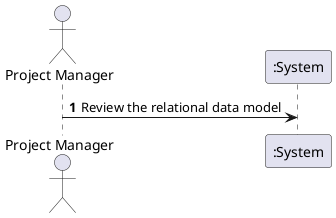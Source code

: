 @startuml
autonumber
'hide footbox
actor "Project Manager" as ADM

participant ":System" as Sys

ADM -> Sys : Review the relational data model



@enduml
